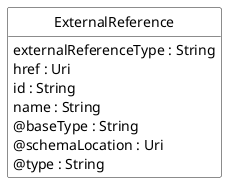@startuml
hide circle
hide methods
hide stereotype
show <<Enumeration>> stereotype
skinparam class {
   BackgroundColor<<Enumeration>> #E6F5F7
   BackgroundColor<<Ref>> #FFFFE0
   BackgroundColor<<Pivot>> #FFFFFFF
   BackgroundColor<<SimpleType>> #E2F0DA
   BackgroundColor #FCF2E3
}

class ExternalReference <<Pivot>> {
    externalReferenceType : String
    href : Uri
    id : String
    name : String
    @baseType : String
    @schemaLocation : Uri
    @type : String
}


@enduml